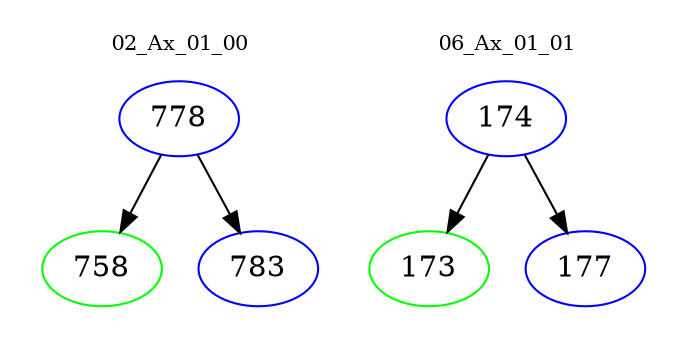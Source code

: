 digraph{
subgraph cluster_0 {
color = white
label = "02_Ax_01_00";
fontsize=10;
T0_778 [label="778", color="blue"]
T0_778 -> T0_758 [color="black"]
T0_758 [label="758", color="green"]
T0_778 -> T0_783 [color="black"]
T0_783 [label="783", color="blue"]
}
subgraph cluster_1 {
color = white
label = "06_Ax_01_01";
fontsize=10;
T1_174 [label="174", color="blue"]
T1_174 -> T1_173 [color="black"]
T1_173 [label="173", color="green"]
T1_174 -> T1_177 [color="black"]
T1_177 [label="177", color="blue"]
}
}
